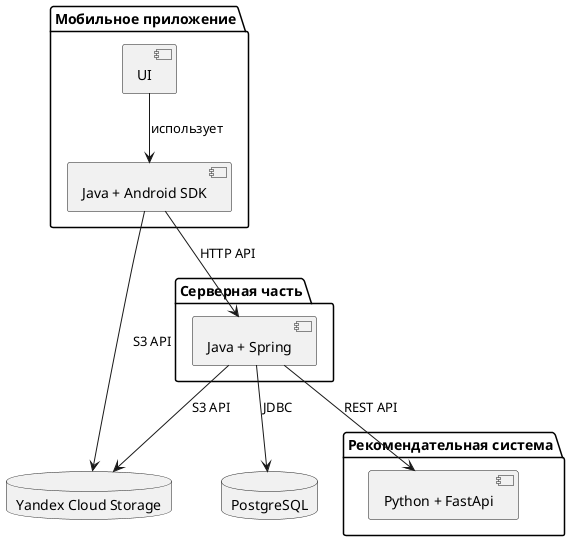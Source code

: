 @startuml
!define DATABASE database
skinparam componentStyle uml2
skinparam nodesep 50
skinparam ranksep 50

package "Мобильное приложение" {
    [UI] as ui
    [Java + Android SDK] as android
    ui --> android : использует
}

package "Серверная часть" {
    [Java + Spring] as spring
}

package "Рекомендательная система" {
    [Python + FastApi] as django
}

DATABASE "PostgreSQL" as postgres {
}

DATABASE "Yandex Cloud Storage" as yandex {
}

' Связи между компонентами
android --> spring : HTTP API
spring --> postgres : JDBC
spring --> yandex : S3 API
spring --> django : REST API
android -> yandex : S3 API





@enduml